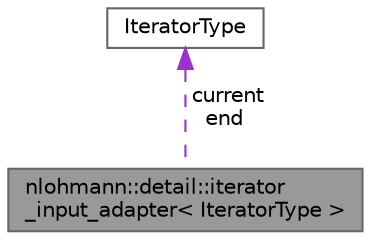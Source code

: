digraph "nlohmann::detail::iterator_input_adapter&lt; IteratorType &gt;"
{
 // LATEX_PDF_SIZE
  bgcolor="transparent";
  edge [fontname=Helvetica,fontsize=10,labelfontname=Helvetica,labelfontsize=10];
  node [fontname=Helvetica,fontsize=10,shape=box,height=0.2,width=0.4];
  Node1 [label="nlohmann::detail::iterator\l_input_adapter\< IteratorType \>",height=0.2,width=0.4,color="gray40", fillcolor="grey60", style="filled", fontcolor="black",tooltip=" "];
  Node2 -> Node1 [dir="back",color="darkorchid3",style="dashed",label=" current\nend" ];
  Node2 [label="IteratorType",height=0.2,width=0.4,color="gray40", fillcolor="white", style="filled",tooltip=" "];
}
